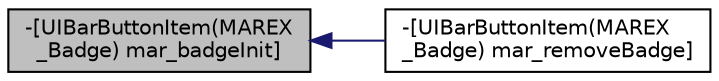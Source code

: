 digraph "-[UIBarButtonItem(MAREX_Badge) mar_badgeInit]"
{
  edge [fontname="Helvetica",fontsize="10",labelfontname="Helvetica",labelfontsize="10"];
  node [fontname="Helvetica",fontsize="10",shape=record];
  rankdir="LR";
  Node17 [label="-[UIBarButtonItem(MAREX\l_Badge) mar_badgeInit]",height=0.2,width=0.4,color="black", fillcolor="grey75", style="filled", fontcolor="black"];
  Node17 -> Node18 [dir="back",color="midnightblue",fontsize="10",style="solid",fontname="Helvetica"];
  Node18 [label="-[UIBarButtonItem(MAREX\l_Badge) mar_removeBadge]",height=0.2,width=0.4,color="black", fillcolor="white", style="filled",URL="$category_u_i_bar_button_item_07_m_a_r_e_x___badge_08.html#af52c0d57f158a228879c931d04fe935e"];
}
